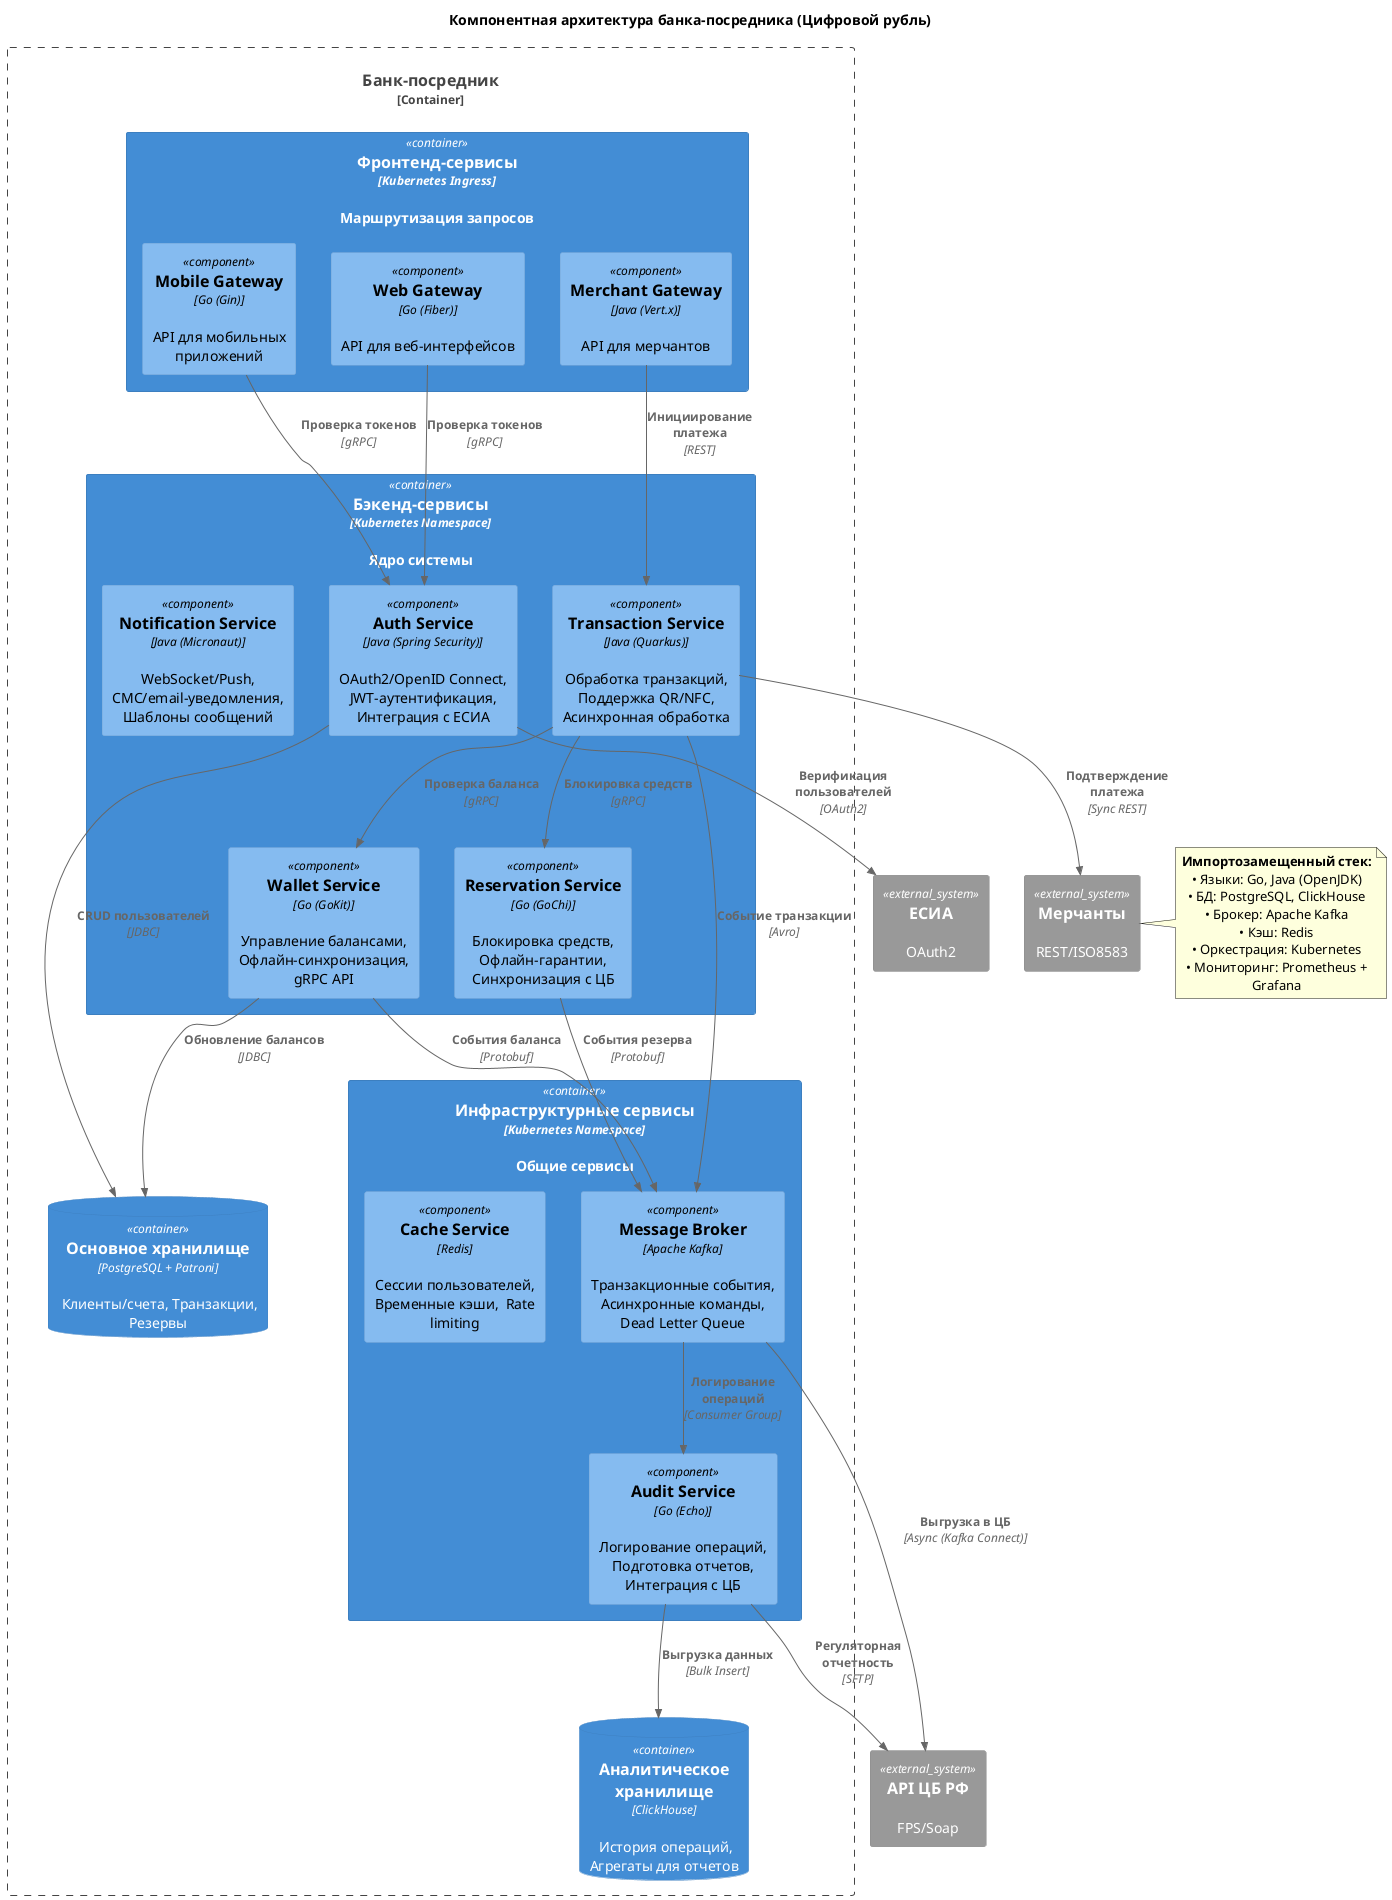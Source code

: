@startuml
!include <C4/C4_Component>
!include <C4/C4_Container>

title Компонентная архитектура банка-посредника (Цифровой рубль)

' === Контейнеры ===
Container_Boundary(bank, "Банк-посредник") {
    ' ----- Frontend -----
    Container(frontend, "Фронтенд-сервисы", "Kubernetes Ingress", "Маршрутизация запросов") {
        Component(mobile_gw, "Mobile Gateway", "Go (Gin)", "API для мобильных приложений")
        Component(web_gw, "Web Gateway", "Go (Fiber)", "API для веб-интерфейсов")
        Component(merchant_gw, "Merchant Gateway", "Java (Vert.x)", "API для мерчантов")
    }

    ' ----- Бэкенд -----
    Container(backend, "Бэкенд-сервисы", "Kubernetes Namespace", "Ядро системы") {
        Component(auth_service, "Auth Service", "Java (Spring Security)", "OAuth2/OpenID Connect,  JWT-аутентификация,  Интеграция с ЕСИА")
        
        Component(wallet_service, "Wallet Service", "Go (GoKit)", "Управление балансами,  Офлайн-синхронизация,  gRPC API")
        
        Component(transaction_service, "Transaction Service", "Java (Quarkus)", "Обработка транзакций,  Поддержка QR/NFC,  Асинхронная обработка")
        
        Component(reservation_service, "Reservation Service", "Go (GoChi)", "Блокировка средств,  Офлайн-гарантии,  Синхронизация с ЦБ")
        
        Component(notification_service, "Notification Service", "Java (Micronaut)", "WebSocket/Push,  СМС/email-уведомления,  Шаблоны сообщений")
    }

    ' ----- Инфраструктура -----
    Container(infra, "Инфраструктурные сервисы", "Kubernetes Namespace", "Общие сервисы") {
        Component(kafka, "Message Broker", "Apache Kafka", "Транзакционные события,  Асинхронные команды,  Dead Letter Queue")
        
        Component(redis, "Cache Service", "Redis", "Сессии пользователей,  Временные кэши,  Rate limiting")
        
        Component(audit_service, "Audit Service", "Go (Echo)", "Логирование операций,  Подготовка отчетов,  Интеграция с ЦБ")
    }

    ' ----- Хранилища -----
    ContainerDb(postgres, "Основное хранилище", "PostgreSQL + Patroni", " Клиенты/счета, Транзакции, Резервы")
    
    ContainerDb(clickhouse, "Аналитическое хранилище", "ClickHouse", " История операций, Агрегаты для отчетов")
}

' === Внешние системы ===
System_Ext(cbr_gateway, "API ЦБ РФ", "FPS/Soap")
System_Ext(esia, "ЕСИА", "OAuth2")
System_Ext(merchants, "Мерчанты", "REST/ISO8583")

' === Связи ===
' Внешние интеграции
Rel(mobile_gw, auth_service, "Проверка токенов", "gRPC")
Rel(web_gw, auth_service, "Проверка токенов", "gRPC")
Rel(auth_service, esia, "Верификация пользователей", "OAuth2")

' Транзакционный поток
Rel(merchant_gw, transaction_service, "Инициирование платежа", "REST")
Rel(transaction_service, wallet_service, "Проверка баланса", "gRPC")
Rel(transaction_service, reservation_service, "Блокировка средств", "gRPC")
Rel(transaction_service, kafka, "Событие транзакции", "Avro")
Rel(kafka, cbr_gateway, "Выгрузка в ЦБ", "Async (Kafka Connect)")

' Асинхронные взаимодействия
Rel(wallet_service, kafka, "События баланса", "Protobuf")
Rel(reservation_service, kafka, "События резерва", "Protobuf")
Rel(kafka, audit_service, "Логирование операций", "Consumer Group")

' Хранение данных
Rel(auth_service, postgres, "CRUD пользователей", "JDBC")
Rel(wallet_service, postgres, "Обновление балансов", "JDBC")
Rel(audit_service, clickhouse, "Выгрузка данных", "Bulk Insert")

' Особые интеграции
Rel(transaction_service, merchants, "Подтверждение платежа", "Sync REST")
Rel(audit_service, cbr_gateway, "Регуляторная отчетность", "SFTP")

' === Технологический стек ===
note right
  <b>Импортозамещенный стек:</b>
  • Языки: Go, Java (OpenJDK)
  • БД: PostgreSQL, ClickHouse
  • Брокер: Apache Kafka
  • Кэш: Redis
  • Оркестрация: Kubernetes
  • Мониторинг: Prometheus + Grafana
end note
@enduml